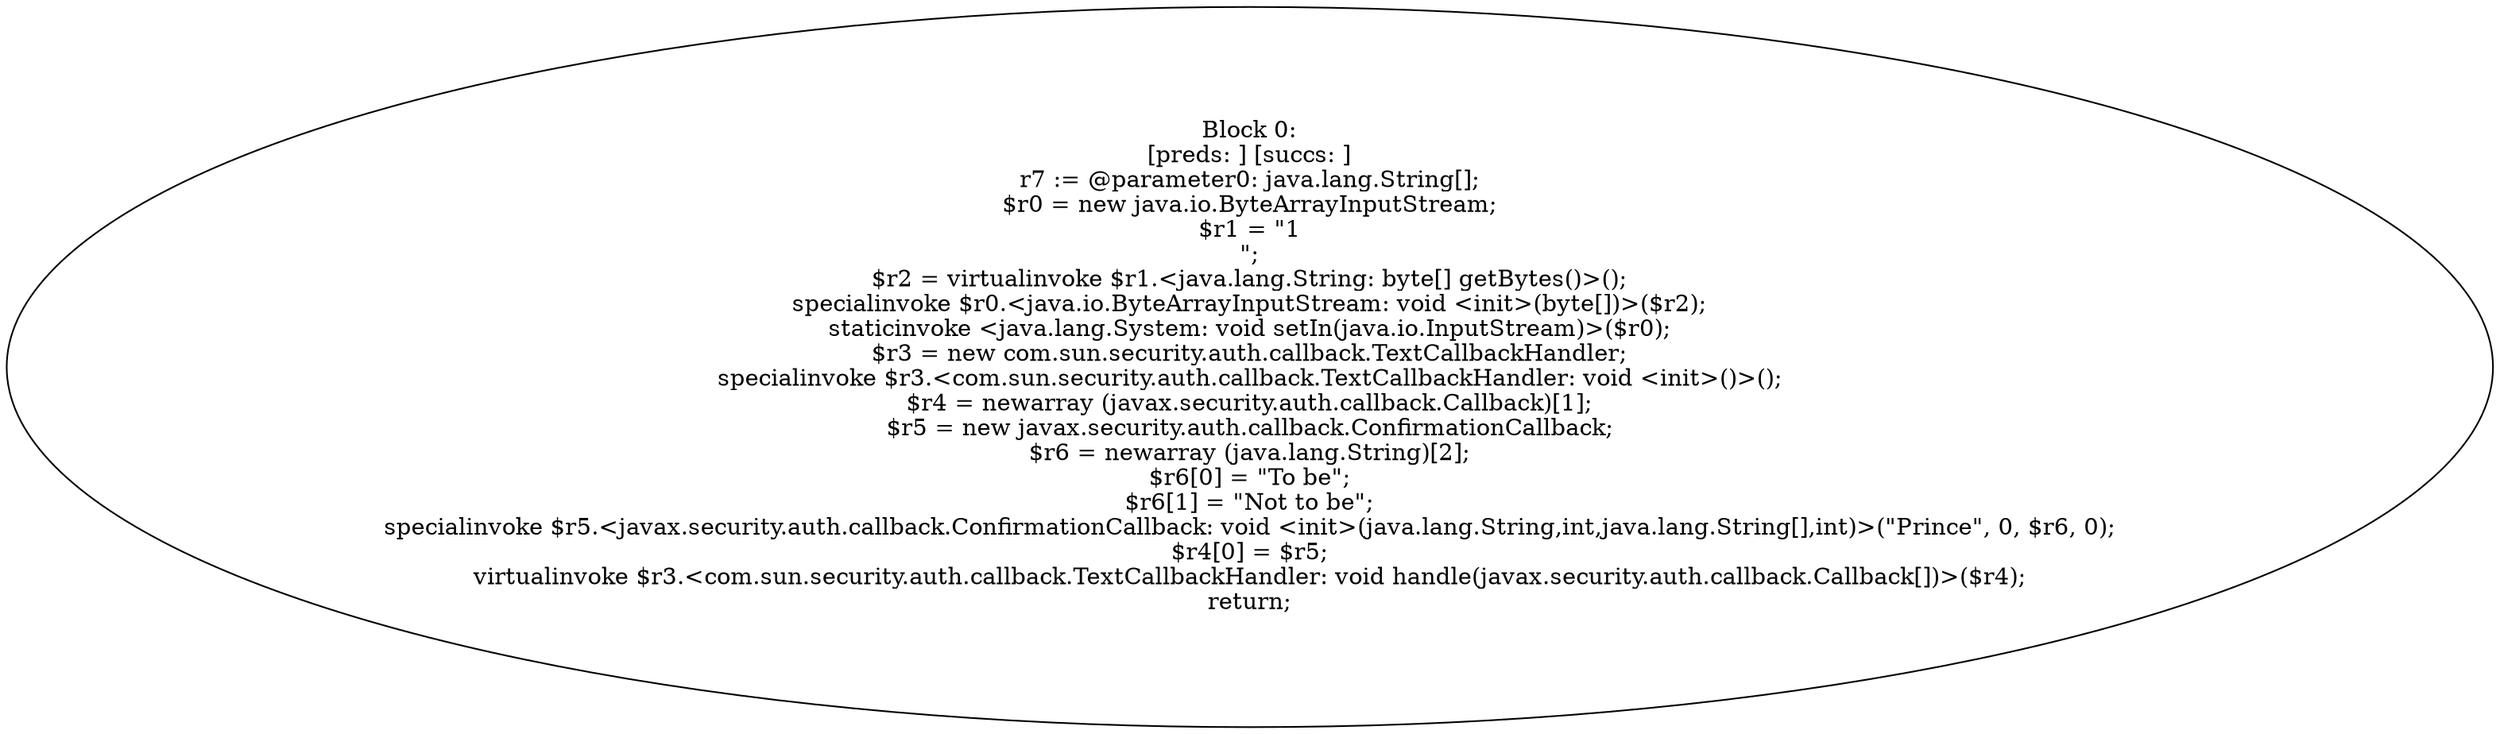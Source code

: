 digraph "unitGraph" {
    "Block 0:
[preds: ] [succs: ]
r7 := @parameter0: java.lang.String[];
$r0 = new java.io.ByteArrayInputStream;
$r1 = \"1\n\";
$r2 = virtualinvoke $r1.<java.lang.String: byte[] getBytes()>();
specialinvoke $r0.<java.io.ByteArrayInputStream: void <init>(byte[])>($r2);
staticinvoke <java.lang.System: void setIn(java.io.InputStream)>($r0);
$r3 = new com.sun.security.auth.callback.TextCallbackHandler;
specialinvoke $r3.<com.sun.security.auth.callback.TextCallbackHandler: void <init>()>();
$r4 = newarray (javax.security.auth.callback.Callback)[1];
$r5 = new javax.security.auth.callback.ConfirmationCallback;
$r6 = newarray (java.lang.String)[2];
$r6[0] = \"To be\";
$r6[1] = \"Not to be\";
specialinvoke $r5.<javax.security.auth.callback.ConfirmationCallback: void <init>(java.lang.String,int,java.lang.String[],int)>(\"Prince\", 0, $r6, 0);
$r4[0] = $r5;
virtualinvoke $r3.<com.sun.security.auth.callback.TextCallbackHandler: void handle(javax.security.auth.callback.Callback[])>($r4);
return;
"
}
